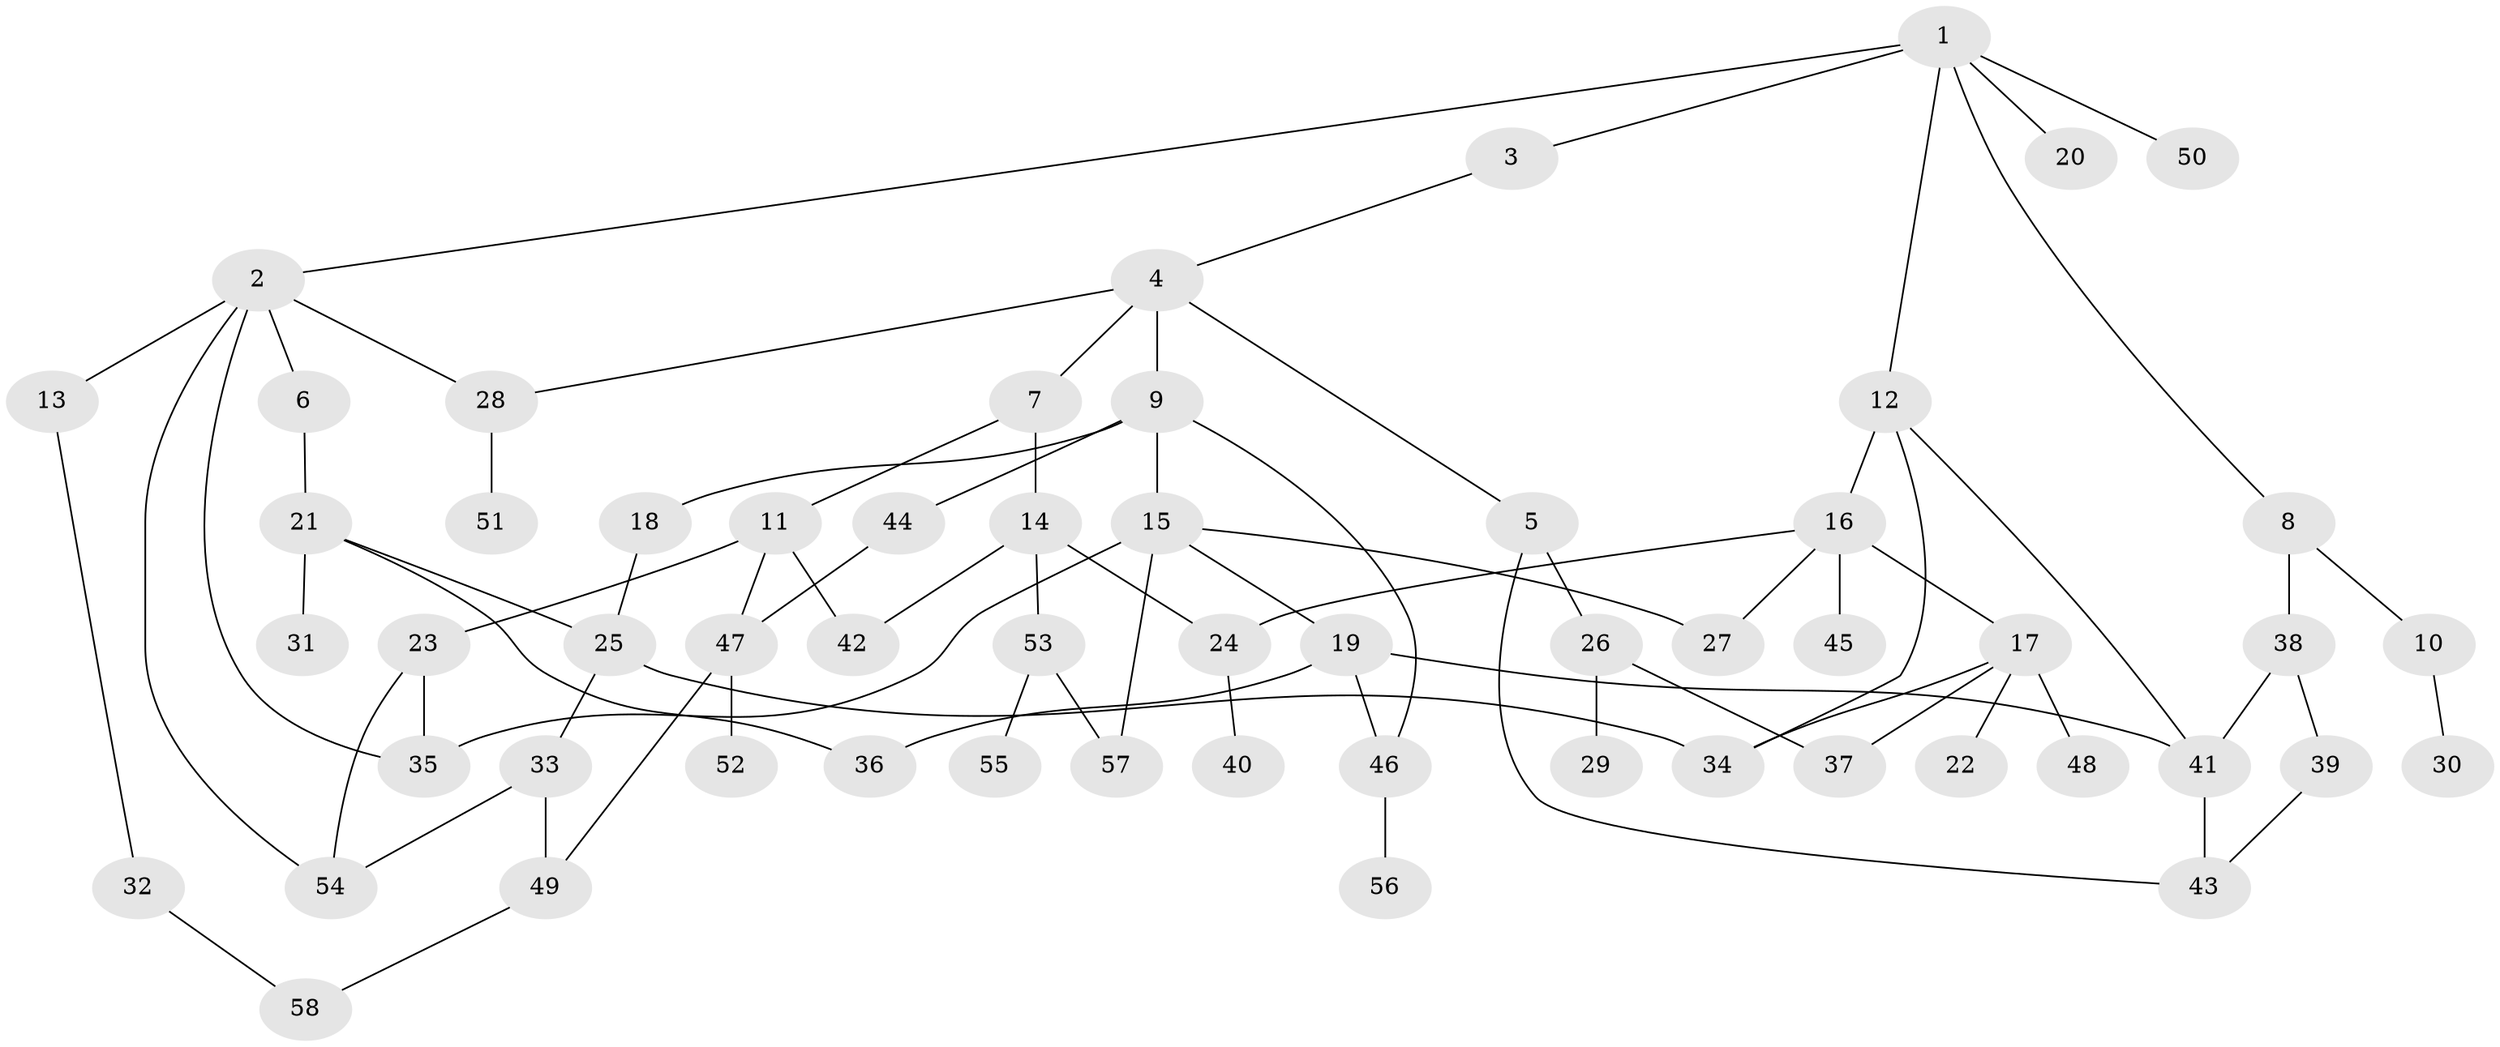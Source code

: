// coarse degree distribution, {6: 0.024390243902439025, 5: 0.17073170731707318, 2: 0.14634146341463414, 3: 0.3170731707317073, 1: 0.24390243902439024, 4: 0.0975609756097561}
// Generated by graph-tools (version 1.1) at 2025/49/03/04/25 22:49:13]
// undirected, 58 vertices, 79 edges
graph export_dot {
  node [color=gray90,style=filled];
  1;
  2;
  3;
  4;
  5;
  6;
  7;
  8;
  9;
  10;
  11;
  12;
  13;
  14;
  15;
  16;
  17;
  18;
  19;
  20;
  21;
  22;
  23;
  24;
  25;
  26;
  27;
  28;
  29;
  30;
  31;
  32;
  33;
  34;
  35;
  36;
  37;
  38;
  39;
  40;
  41;
  42;
  43;
  44;
  45;
  46;
  47;
  48;
  49;
  50;
  51;
  52;
  53;
  54;
  55;
  56;
  57;
  58;
  1 -- 2;
  1 -- 3;
  1 -- 8;
  1 -- 12;
  1 -- 20;
  1 -- 50;
  2 -- 6;
  2 -- 13;
  2 -- 35;
  2 -- 28;
  2 -- 54;
  3 -- 4;
  4 -- 5;
  4 -- 7;
  4 -- 9;
  4 -- 28;
  5 -- 26;
  5 -- 43;
  6 -- 21;
  7 -- 11;
  7 -- 14;
  8 -- 10;
  8 -- 38;
  9 -- 15;
  9 -- 18;
  9 -- 44;
  9 -- 46;
  10 -- 30;
  11 -- 23;
  11 -- 42;
  11 -- 47;
  12 -- 16;
  12 -- 34;
  12 -- 41;
  13 -- 32;
  14 -- 53;
  14 -- 24;
  14 -- 42;
  15 -- 19;
  15 -- 57;
  15 -- 27;
  15 -- 35;
  16 -- 17;
  16 -- 24;
  16 -- 27;
  16 -- 45;
  17 -- 22;
  17 -- 37;
  17 -- 48;
  17 -- 34;
  18 -- 25;
  19 -- 36;
  19 -- 41;
  19 -- 46;
  21 -- 31;
  21 -- 36;
  21 -- 25;
  23 -- 35;
  23 -- 54;
  24 -- 40;
  25 -- 33;
  25 -- 34;
  26 -- 29;
  26 -- 37;
  28 -- 51;
  32 -- 58;
  33 -- 49;
  33 -- 54;
  38 -- 39;
  38 -- 41;
  39 -- 43;
  41 -- 43;
  44 -- 47;
  46 -- 56;
  47 -- 52;
  47 -- 49;
  49 -- 58;
  53 -- 55;
  53 -- 57;
}
